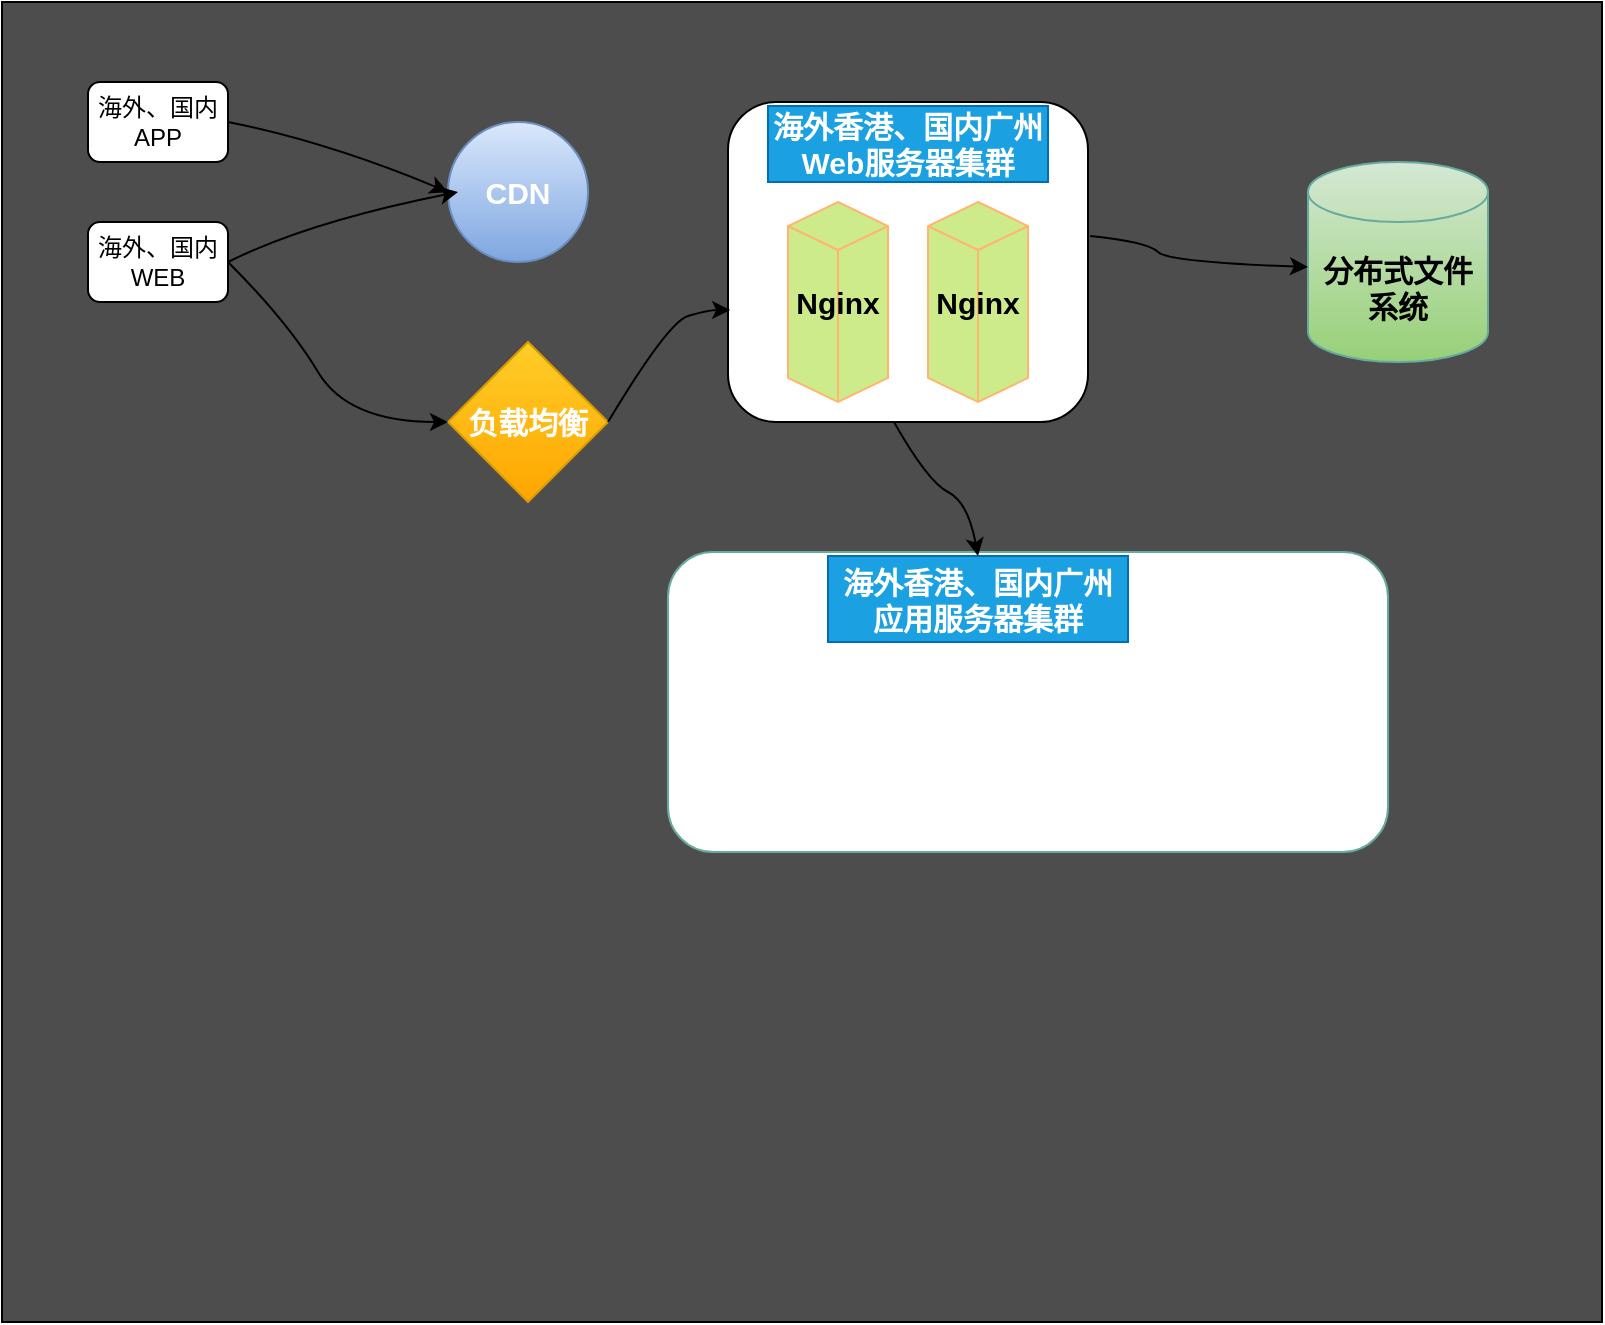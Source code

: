 <mxfile version="20.8.23" type="github">
  <diagram name="第 1 页" id="4W9wxMfJ0nzZJp1bOFUA">
    <mxGraphModel dx="1434" dy="755" grid="1" gridSize="10" guides="1" tooltips="1" connect="1" arrows="1" fold="1" page="1" pageScale="1" pageWidth="827" pageHeight="1169" math="0" shadow="0">
      <root>
        <mxCell id="0" />
        <mxCell id="1" parent="0" />
        <mxCell id="ijTSNQqwyhnL8fiNV9Yl-1" value="" style="rounded=0;whiteSpace=wrap;html=1;fillColor=#4D4D4D;" vertex="1" parent="1">
          <mxGeometry x="27" y="160" width="800" height="660" as="geometry" />
        </mxCell>
        <mxCell id="ijTSNQqwyhnL8fiNV9Yl-2" value="海外、国内APP" style="rounded=1;whiteSpace=wrap;html=1;" vertex="1" parent="1">
          <mxGeometry x="70" y="200" width="70" height="40" as="geometry" />
        </mxCell>
        <mxCell id="ijTSNQqwyhnL8fiNV9Yl-3" value="海外、国内WEB" style="rounded=1;whiteSpace=wrap;html=1;" vertex="1" parent="1">
          <mxGeometry x="70" y="270" width="70" height="40" as="geometry" />
        </mxCell>
        <mxCell id="ijTSNQqwyhnL8fiNV9Yl-6" value="" style="verticalLabelPosition=bottom;verticalAlign=top;html=1;shape=mxgraph.flowchart.on-page_reference;fillColor=#dae8fc;gradientColor=#7ea6e0;strokeColor=#6c8ebf;" vertex="1" parent="1">
          <mxGeometry x="250" y="220" width="70" height="70" as="geometry" />
        </mxCell>
        <mxCell id="ijTSNQqwyhnL8fiNV9Yl-8" value="&lt;font size=&quot;1&quot; color=&quot;#ffffff&quot;&gt;&lt;b style=&quot;font-size: 15px;&quot;&gt;负载均衡&lt;/b&gt;&lt;/font&gt;" style="rhombus;whiteSpace=wrap;html=1;fillColor=#ffcd28;gradientColor=#ffa500;strokeColor=#d79b00;" vertex="1" parent="1">
          <mxGeometry x="250" y="330" width="80" height="80" as="geometry" />
        </mxCell>
        <mxCell id="ijTSNQqwyhnL8fiNV9Yl-10" value="" style="curved=1;endArrow=classic;html=1;rounded=0;fontColor=#FFFFFF;entryX=0;entryY=0.5;entryDx=0;entryDy=0;entryPerimeter=0;exitX=1;exitY=0.5;exitDx=0;exitDy=0;" edge="1" parent="1" source="ijTSNQqwyhnL8fiNV9Yl-2" target="ijTSNQqwyhnL8fiNV9Yl-6">
          <mxGeometry width="50" height="50" relative="1" as="geometry">
            <mxPoint x="150" y="240" as="sourcePoint" />
            <mxPoint x="200" y="190" as="targetPoint" />
            <Array as="points">
              <mxPoint x="190" y="230" />
            </Array>
          </mxGeometry>
        </mxCell>
        <mxCell id="ijTSNQqwyhnL8fiNV9Yl-12" value="" style="curved=1;endArrow=classic;html=1;rounded=0;fontColor=#FFFFFF;exitX=1;exitY=0.5;exitDx=0;exitDy=0;entryX=0;entryY=0.5;entryDx=0;entryDy=0;" edge="1" parent="1" source="ijTSNQqwyhnL8fiNV9Yl-3" target="ijTSNQqwyhnL8fiNV9Yl-8">
          <mxGeometry width="50" height="50" relative="1" as="geometry">
            <mxPoint x="160" y="390" as="sourcePoint" />
            <mxPoint x="210" y="340" as="targetPoint" />
            <Array as="points">
              <mxPoint x="170" y="320" />
              <mxPoint x="200" y="370" />
            </Array>
          </mxGeometry>
        </mxCell>
        <mxCell id="ijTSNQqwyhnL8fiNV9Yl-13" value="&lt;b&gt;&lt;font style=&quot;font-size: 15px;&quot;&gt;CDN&lt;/font&gt;&lt;/b&gt;" style="text;html=1;strokeColor=none;fillColor=none;align=center;verticalAlign=middle;whiteSpace=wrap;rounded=0;fontColor=#FFFFFF;" vertex="1" parent="1">
          <mxGeometry x="255" y="240" width="60" height="30" as="geometry" />
        </mxCell>
        <mxCell id="ijTSNQqwyhnL8fiNV9Yl-14" value="" style="rounded=1;whiteSpace=wrap;html=1;fontColor=#FFFFFF;fillColor=#FFFFFF;" vertex="1" parent="1">
          <mxGeometry x="390" y="210" width="180" height="160" as="geometry" />
        </mxCell>
        <mxCell id="ijTSNQqwyhnL8fiNV9Yl-15" value="Text" style="text;html=1;strokeColor=none;fillColor=none;align=center;verticalAlign=middle;whiteSpace=wrap;rounded=0;fontColor=#FFFFFF;" vertex="1" parent="1">
          <mxGeometry x="450" y="230" width="60" height="30" as="geometry" />
        </mxCell>
        <mxCell id="ijTSNQqwyhnL8fiNV9Yl-16" value="&lt;font style=&quot;font-size: 15px;&quot;&gt;海外香港、国内广州Web服务器集群&lt;/font&gt;" style="text;html=1;strokeColor=#006EAF;fillColor=#1ba1e2;align=center;verticalAlign=middle;whiteSpace=wrap;rounded=0;fontColor=#ffffff;fontStyle=1" vertex="1" parent="1">
          <mxGeometry x="410" y="212" width="140" height="38" as="geometry" />
        </mxCell>
        <mxCell id="ijTSNQqwyhnL8fiNV9Yl-17" value="" style="curved=1;endArrow=classic;html=1;rounded=0;fontColor=#000000;entryX=0.006;entryY=0.65;entryDx=0;entryDy=0;entryPerimeter=0;exitX=1;exitY=0.5;exitDx=0;exitDy=0;" edge="1" parent="1" source="ijTSNQqwyhnL8fiNV9Yl-8" target="ijTSNQqwyhnL8fiNV9Yl-14">
          <mxGeometry width="50" height="50" relative="1" as="geometry">
            <mxPoint x="340" y="370" as="sourcePoint" />
            <mxPoint x="380" y="320" as="targetPoint" />
            <Array as="points">
              <mxPoint x="360" y="320" />
              <mxPoint x="380" y="314" />
            </Array>
          </mxGeometry>
        </mxCell>
        <mxCell id="ijTSNQqwyhnL8fiNV9Yl-18" value="Nginx" style="html=1;whiteSpace=wrap;shape=isoCube2;backgroundOutline=1;isoAngle=15;fontSize=15;fillColor=#cdeb8b;strokeColor=#FFB570;fontStyle=1" vertex="1" parent="1">
          <mxGeometry x="420" y="260" width="50" height="100" as="geometry" />
        </mxCell>
        <mxCell id="ijTSNQqwyhnL8fiNV9Yl-19" value="Nginx" style="html=1;whiteSpace=wrap;shape=isoCube2;backgroundOutline=1;isoAngle=15;fontSize=15;fillColor=#cdeb8b;strokeColor=#FFB570;fontStyle=1" vertex="1" parent="1">
          <mxGeometry x="490" y="260" width="50" height="100" as="geometry" />
        </mxCell>
        <mxCell id="ijTSNQqwyhnL8fiNV9Yl-20" value="" style="curved=1;endArrow=classic;html=1;rounded=0;fontSize=15;fontColor=#000000;exitX=1;exitY=0.5;exitDx=0;exitDy=0;entryX=0;entryY=0.5;entryDx=0;entryDy=0;" edge="1" parent="1" source="ijTSNQqwyhnL8fiNV9Yl-3" target="ijTSNQqwyhnL8fiNV9Yl-13">
          <mxGeometry width="50" height="50" relative="1" as="geometry">
            <mxPoint x="180" y="310" as="sourcePoint" />
            <mxPoint x="230" y="260" as="targetPoint" />
            <Array as="points">
              <mxPoint x="180" y="270" />
            </Array>
          </mxGeometry>
        </mxCell>
        <mxCell id="ijTSNQqwyhnL8fiNV9Yl-21" value="分布式文件系统" style="shape=cylinder3;whiteSpace=wrap;html=1;boundedLbl=1;backgroundOutline=1;size=15;fontSize=15;fillColor=#d5e8d4;strokeColor=#67AB9F;gradientColor=#97d077;fontStyle=1" vertex="1" parent="1">
          <mxGeometry x="680" y="240" width="90" height="100" as="geometry" />
        </mxCell>
        <mxCell id="ijTSNQqwyhnL8fiNV9Yl-22" value="" style="curved=1;endArrow=classic;html=1;rounded=0;fontSize=15;fontColor=#000000;exitX=1.006;exitY=0.419;exitDx=0;exitDy=0;exitPerimeter=0;entryX=0;entryY=0;entryDx=0;entryDy=52.5;entryPerimeter=0;" edge="1" parent="1" source="ijTSNQqwyhnL8fiNV9Yl-14" target="ijTSNQqwyhnL8fiNV9Yl-21">
          <mxGeometry width="50" height="50" relative="1" as="geometry">
            <mxPoint x="580" y="360" as="sourcePoint" />
            <mxPoint x="630" y="310" as="targetPoint" />
            <Array as="points">
              <mxPoint x="600" y="280" />
              <mxPoint x="610" y="290" />
            </Array>
          </mxGeometry>
        </mxCell>
        <mxCell id="ijTSNQqwyhnL8fiNV9Yl-23" value="" style="rounded=1;whiteSpace=wrap;html=1;strokeColor=#67AB9F;fontSize=15;fontColor=#000000;fillColor=#FFFFFF;" vertex="1" parent="1">
          <mxGeometry x="360" y="435" width="360" height="150" as="geometry" />
        </mxCell>
        <mxCell id="ijTSNQqwyhnL8fiNV9Yl-24" value="海外香港、国内广州应用服务器集群" style="text;html=1;strokeColor=#006EAF;fillColor=#1ba1e2;align=center;verticalAlign=middle;whiteSpace=wrap;rounded=0;fontSize=15;fontColor=#ffffff;fontStyle=1" vertex="1" parent="1">
          <mxGeometry x="440" y="437" width="150" height="43" as="geometry" />
        </mxCell>
        <mxCell id="ijTSNQqwyhnL8fiNV9Yl-25" value="" style="curved=1;endArrow=classic;html=1;rounded=0;fontSize=15;fontColor=#000000;entryX=0.5;entryY=0;entryDx=0;entryDy=0;exitX=0.461;exitY=1;exitDx=0;exitDy=0;exitPerimeter=0;" edge="1" parent="1" source="ijTSNQqwyhnL8fiNV9Yl-14" target="ijTSNQqwyhnL8fiNV9Yl-24">
          <mxGeometry width="50" height="50" relative="1" as="geometry">
            <mxPoint x="430" y="430" as="sourcePoint" />
            <mxPoint x="480" y="380" as="targetPoint" />
            <Array as="points">
              <mxPoint x="490" y="400" />
              <mxPoint x="510" y="410" />
            </Array>
          </mxGeometry>
        </mxCell>
      </root>
    </mxGraphModel>
  </diagram>
</mxfile>
